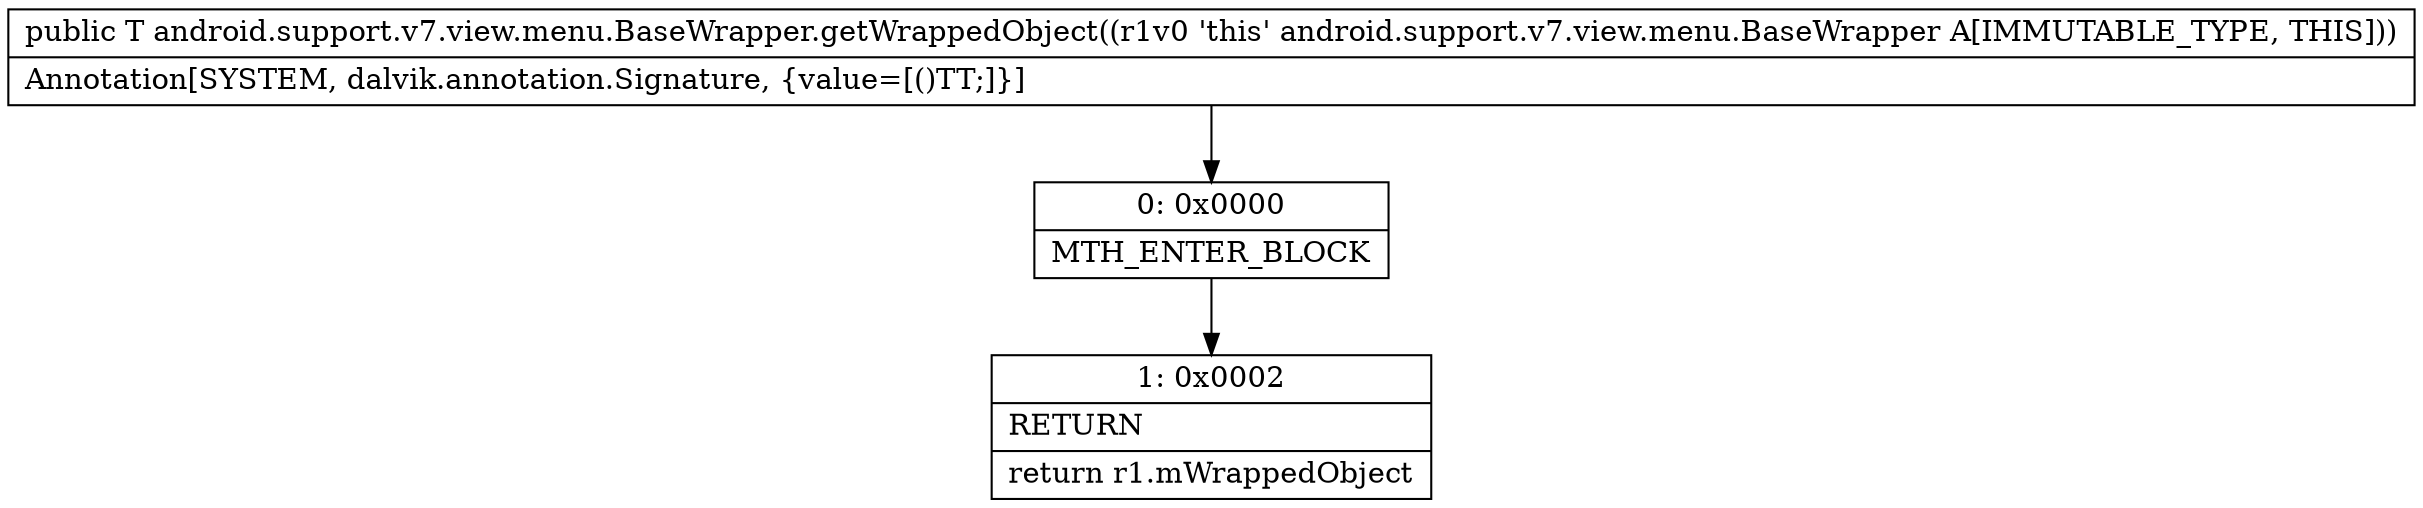digraph "CFG forandroid.support.v7.view.menu.BaseWrapper.getWrappedObject()Ljava\/lang\/Object;" {
Node_0 [shape=record,label="{0\:\ 0x0000|MTH_ENTER_BLOCK\l}"];
Node_1 [shape=record,label="{1\:\ 0x0002|RETURN\l|return r1.mWrappedObject\l}"];
MethodNode[shape=record,label="{public T android.support.v7.view.menu.BaseWrapper.getWrappedObject((r1v0 'this' android.support.v7.view.menu.BaseWrapper A[IMMUTABLE_TYPE, THIS]))  | Annotation[SYSTEM, dalvik.annotation.Signature, \{value=[()TT;]\}]\l}"];
MethodNode -> Node_0;
Node_0 -> Node_1;
}

